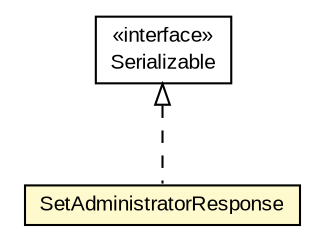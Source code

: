 #!/usr/local/bin/dot
#
# Class diagram 
# Generated by UMLGraph version R5_6-24-gf6e263 (http://www.umlgraph.org/)
#

digraph G {
	edge [fontname="arial",fontsize=10,labelfontname="arial",labelfontsize=10];
	node [fontname="arial",fontsize=10,shape=plaintext];
	nodesep=0.25;
	ranksep=0.5;
	// org.miloss.fgsms.services.interfaces.policyconfiguration.SetAdministratorResponse
	c1072603 [label=<<table title="org.miloss.fgsms.services.interfaces.policyconfiguration.SetAdministratorResponse" border="0" cellborder="1" cellspacing="0" cellpadding="2" port="p" bgcolor="lemonChiffon" href="./SetAdministratorResponse.html">
		<tr><td><table border="0" cellspacing="0" cellpadding="1">
<tr><td align="center" balign="center"> SetAdministratorResponse </td></tr>
		</table></td></tr>
		</table>>, URL="./SetAdministratorResponse.html", fontname="arial", fontcolor="black", fontsize=10.0];
	//org.miloss.fgsms.services.interfaces.policyconfiguration.SetAdministratorResponse implements java.io.Serializable
	c1073294:p -> c1072603:p [dir=back,arrowtail=empty,style=dashed];
	// java.io.Serializable
	c1073294 [label=<<table title="java.io.Serializable" border="0" cellborder="1" cellspacing="0" cellpadding="2" port="p" href="http://java.sun.com/j2se/1.4.2/docs/api/java/io/Serializable.html">
		<tr><td><table border="0" cellspacing="0" cellpadding="1">
<tr><td align="center" balign="center"> &#171;interface&#187; </td></tr>
<tr><td align="center" balign="center"> Serializable </td></tr>
		</table></td></tr>
		</table>>, URL="http://java.sun.com/j2se/1.4.2/docs/api/java/io/Serializable.html", fontname="arial", fontcolor="black", fontsize=10.0];
}

